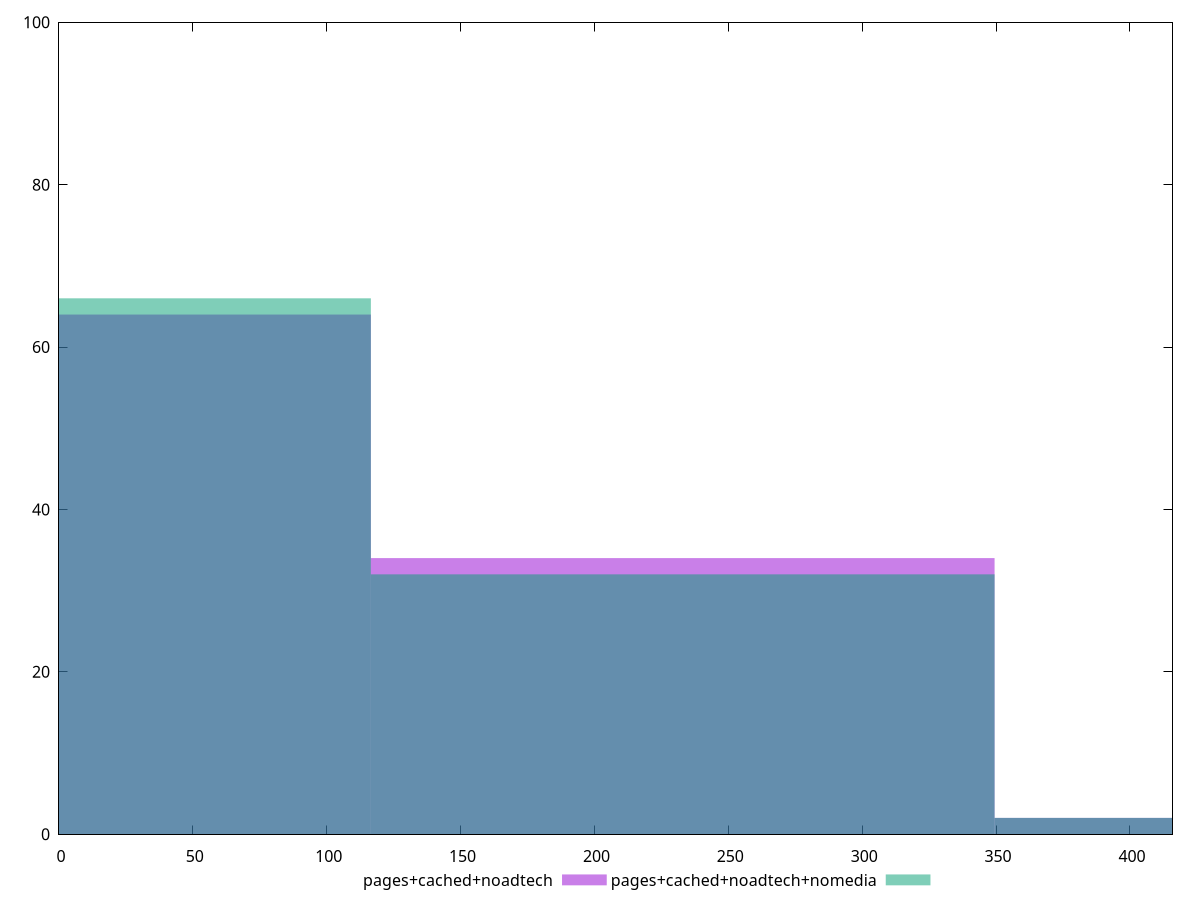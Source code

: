 reset

$pagesCachedNoadtech <<EOF
465.925494490543 2
232.9627472452715 34
0 64
EOF

$pagesCachedNoadtechNomedia <<EOF
465.925494490543 2
232.9627472452715 32
0 66
EOF

set key outside below
set boxwidth 232.9627472452715
set xrange [0:415.898]
set yrange [0:100]
set trange [0:100]
set style fill transparent solid 0.5 noborder
set terminal svg size 640, 500 enhanced background rgb 'white'
set output "report_00017_2021-02-10T15-08-03.406Z/uses-rel-preconnect/comparison/histogram/2_vs_3.svg"

plot $pagesCachedNoadtech title "pages+cached+noadtech" with boxes, \
     $pagesCachedNoadtechNomedia title "pages+cached+noadtech+nomedia" with boxes

reset
